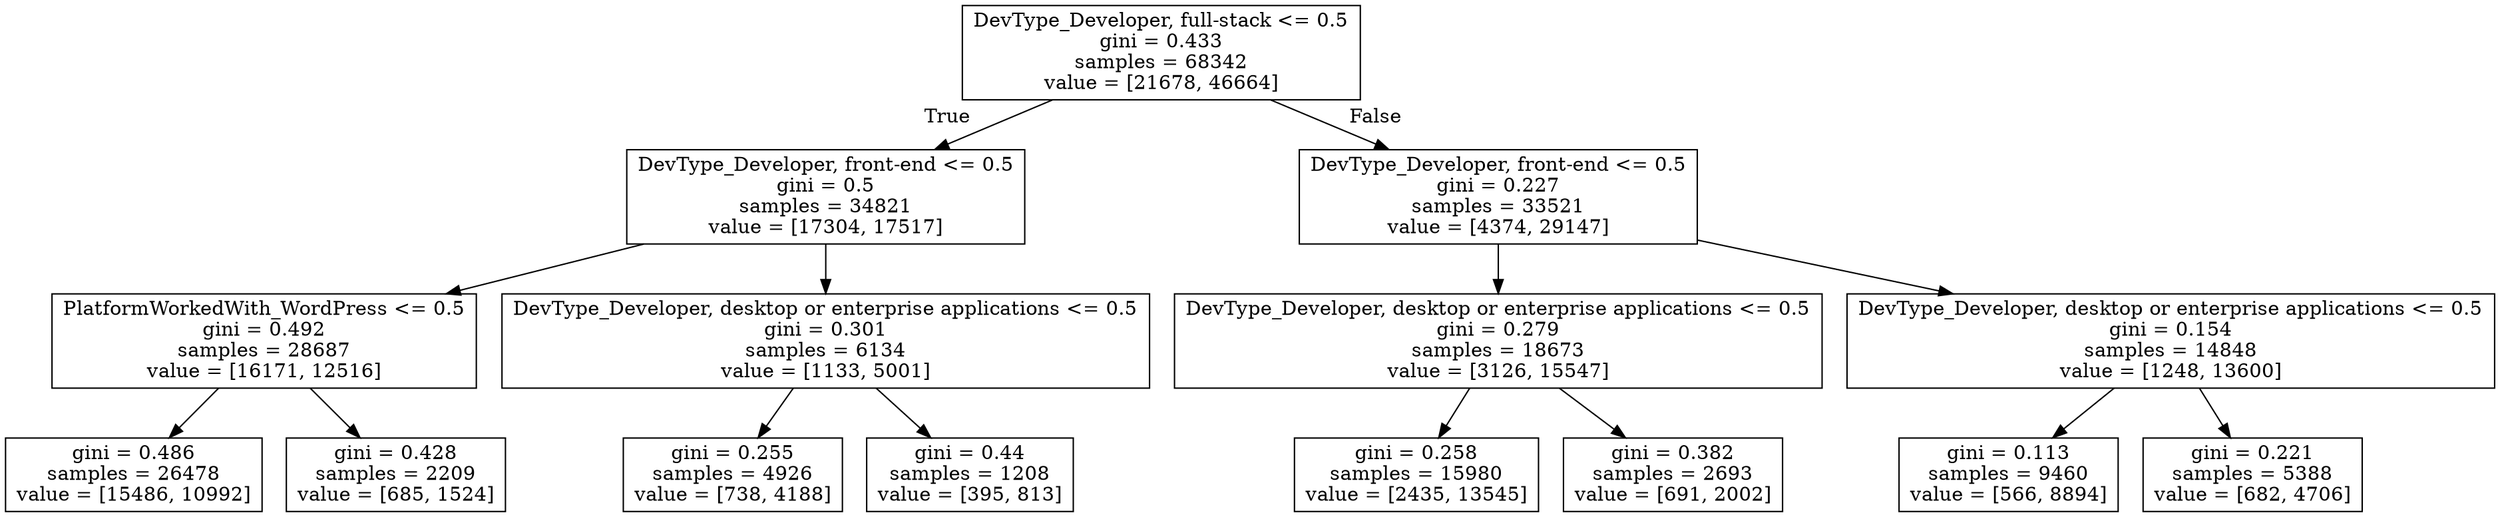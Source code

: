 digraph Tree {
node [shape=box] ;
0 [label="DevType_Developer, full-stack <= 0.5\ngini = 0.433\nsamples = 68342\nvalue = [21678, 46664]"] ;
1 [label="DevType_Developer, front-end <= 0.5\ngini = 0.5\nsamples = 34821\nvalue = [17304, 17517]"] ;
0 -> 1 [labeldistance=2.5, labelangle=45, headlabel="True"] ;
2 [label="PlatformWorkedWith_WordPress <= 0.5\ngini = 0.492\nsamples = 28687\nvalue = [16171, 12516]"] ;
1 -> 2 ;
3 [label="gini = 0.486\nsamples = 26478\nvalue = [15486, 10992]"] ;
2 -> 3 ;
4 [label="gini = 0.428\nsamples = 2209\nvalue = [685, 1524]"] ;
2 -> 4 ;
5 [label="DevType_Developer, desktop or enterprise applications <= 0.5\ngini = 0.301\nsamples = 6134\nvalue = [1133, 5001]"] ;
1 -> 5 ;
6 [label="gini = 0.255\nsamples = 4926\nvalue = [738, 4188]"] ;
5 -> 6 ;
7 [label="gini = 0.44\nsamples = 1208\nvalue = [395, 813]"] ;
5 -> 7 ;
8 [label="DevType_Developer, front-end <= 0.5\ngini = 0.227\nsamples = 33521\nvalue = [4374, 29147]"] ;
0 -> 8 [labeldistance=2.5, labelangle=-45, headlabel="False"] ;
9 [label="DevType_Developer, desktop or enterprise applications <= 0.5\ngini = 0.279\nsamples = 18673\nvalue = [3126, 15547]"] ;
8 -> 9 ;
10 [label="gini = 0.258\nsamples = 15980\nvalue = [2435, 13545]"] ;
9 -> 10 ;
11 [label="gini = 0.382\nsamples = 2693\nvalue = [691, 2002]"] ;
9 -> 11 ;
12 [label="DevType_Developer, desktop or enterprise applications <= 0.5\ngini = 0.154\nsamples = 14848\nvalue = [1248, 13600]"] ;
8 -> 12 ;
13 [label="gini = 0.113\nsamples = 9460\nvalue = [566, 8894]"] ;
12 -> 13 ;
14 [label="gini = 0.221\nsamples = 5388\nvalue = [682, 4706]"] ;
12 -> 14 ;
}
